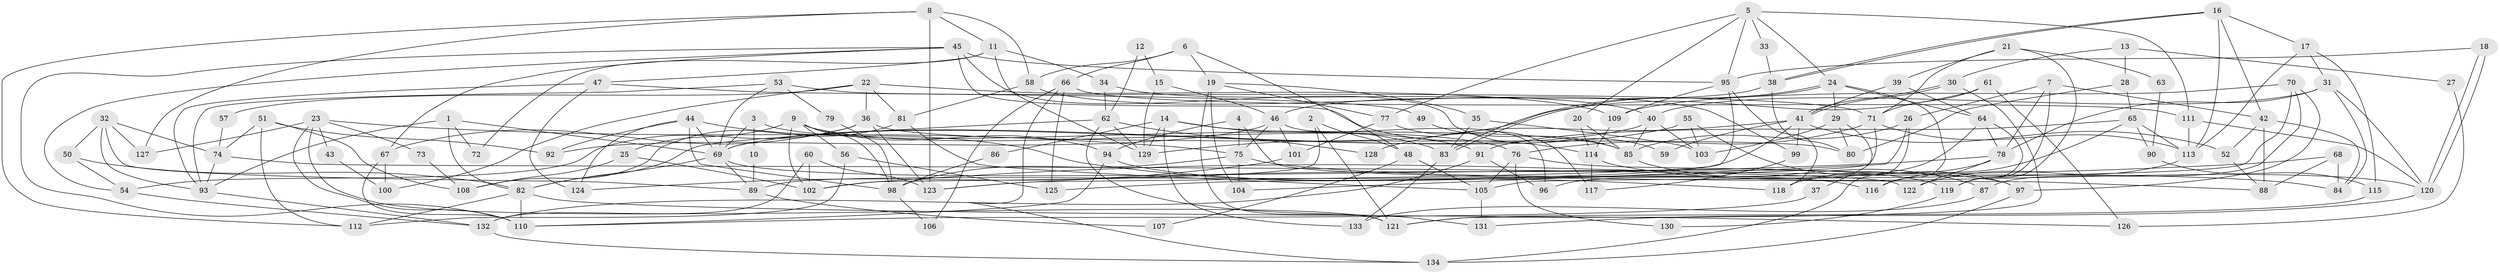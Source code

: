 // Generated by graph-tools (version 1.1) at 2025/11/02/27/25 16:11:20]
// undirected, 134 vertices, 268 edges
graph export_dot {
graph [start="1"]
  node [color=gray90,style=filled];
  1;
  2;
  3;
  4;
  5;
  6;
  7;
  8;
  9;
  10;
  11;
  12;
  13;
  14;
  15;
  16;
  17;
  18;
  19;
  20;
  21;
  22;
  23;
  24;
  25;
  26;
  27;
  28;
  29;
  30;
  31;
  32;
  33;
  34;
  35;
  36;
  37;
  38;
  39;
  40;
  41;
  42;
  43;
  44;
  45;
  46;
  47;
  48;
  49;
  50;
  51;
  52;
  53;
  54;
  55;
  56;
  57;
  58;
  59;
  60;
  61;
  62;
  63;
  64;
  65;
  66;
  67;
  68;
  69;
  70;
  71;
  72;
  73;
  74;
  75;
  76;
  77;
  78;
  79;
  80;
  81;
  82;
  83;
  84;
  85;
  86;
  87;
  88;
  89;
  90;
  91;
  92;
  93;
  94;
  95;
  96;
  97;
  98;
  99;
  100;
  101;
  102;
  103;
  104;
  105;
  106;
  107;
  108;
  109;
  110;
  111;
  112;
  113;
  114;
  115;
  116;
  117;
  118;
  119;
  120;
  121;
  122;
  123;
  124;
  125;
  126;
  127;
  128;
  129;
  130;
  131;
  132;
  133;
  134;
  1 -- 69;
  1 -- 93;
  1 -- 72;
  1 -- 82;
  2 -- 121;
  2 -- 102;
  2 -- 48;
  3 -- 69;
  3 -- 91;
  3 -- 10;
  4 -- 94;
  4 -- 75;
  4 -- 88;
  5 -- 111;
  5 -- 77;
  5 -- 20;
  5 -- 24;
  5 -- 33;
  5 -- 95;
  6 -- 66;
  6 -- 58;
  6 -- 19;
  6 -- 48;
  7 -- 119;
  7 -- 78;
  7 -- 26;
  7 -- 42;
  8 -- 11;
  8 -- 123;
  8 -- 58;
  8 -- 112;
  8 -- 127;
  9 -- 76;
  9 -- 25;
  9 -- 56;
  9 -- 94;
  9 -- 98;
  9 -- 102;
  10 -- 89;
  11 -- 47;
  11 -- 34;
  11 -- 72;
  11 -- 129;
  12 -- 62;
  12 -- 15;
  13 -- 28;
  13 -- 30;
  13 -- 27;
  14 -- 129;
  14 -- 85;
  14 -- 83;
  14 -- 86;
  14 -- 133;
  15 -- 46;
  15 -- 129;
  16 -- 42;
  16 -- 38;
  16 -- 38;
  16 -- 17;
  16 -- 113;
  17 -- 31;
  17 -- 113;
  17 -- 115;
  18 -- 120;
  18 -- 120;
  18 -- 95;
  19 -- 35;
  19 -- 77;
  19 -- 104;
  19 -- 121;
  20 -- 85;
  20 -- 114;
  21 -- 39;
  21 -- 71;
  21 -- 63;
  21 -- 119;
  22 -- 36;
  22 -- 109;
  22 -- 57;
  22 -- 81;
  22 -- 100;
  23 -- 110;
  23 -- 127;
  23 -- 43;
  23 -- 73;
  23 -- 75;
  23 -- 121;
  24 -- 83;
  24 -- 83;
  24 -- 29;
  24 -- 64;
  24 -- 116;
  25 -- 108;
  25 -- 102;
  26 -- 134;
  26 -- 85;
  26 -- 104;
  27 -- 126;
  28 -- 80;
  28 -- 65;
  29 -- 80;
  29 -- 37;
  29 -- 103;
  30 -- 41;
  30 -- 41;
  30 -- 121;
  31 -- 78;
  31 -- 120;
  31 -- 40;
  31 -- 84;
  32 -- 74;
  32 -- 93;
  32 -- 50;
  32 -- 89;
  32 -- 127;
  33 -- 38;
  34 -- 40;
  34 -- 62;
  35 -- 83;
  35 -- 103;
  36 -- 54;
  36 -- 123;
  36 -- 67;
  36 -- 80;
  37 -- 110;
  38 -- 46;
  38 -- 80;
  39 -- 41;
  39 -- 64;
  40 -- 69;
  40 -- 85;
  40 -- 103;
  41 -- 52;
  41 -- 59;
  41 -- 89;
  41 -- 99;
  41 -- 128;
  42 -- 84;
  42 -- 52;
  42 -- 88;
  43 -- 100;
  44 -- 98;
  44 -- 69;
  44 -- 92;
  44 -- 118;
  44 -- 124;
  45 -- 114;
  45 -- 95;
  45 -- 54;
  45 -- 59;
  45 -- 67;
  45 -- 110;
  46 -- 75;
  46 -- 92;
  46 -- 96;
  46 -- 101;
  47 -- 93;
  47 -- 124;
  47 -- 49;
  48 -- 105;
  48 -- 107;
  49 -- 85;
  50 -- 82;
  50 -- 54;
  51 -- 74;
  51 -- 112;
  51 -- 92;
  51 -- 108;
  52 -- 88;
  53 -- 69;
  53 -- 71;
  53 -- 79;
  53 -- 93;
  54 -- 132;
  55 -- 69;
  55 -- 103;
  55 -- 97;
  56 -- 112;
  56 -- 125;
  57 -- 74;
  58 -- 81;
  58 -- 99;
  60 -- 132;
  60 -- 102;
  60 -- 123;
  61 -- 129;
  61 -- 71;
  61 -- 126;
  62 -- 82;
  62 -- 131;
  62 -- 128;
  62 -- 129;
  63 -- 90;
  64 -- 119;
  64 -- 78;
  64 -- 96;
  65 -- 116;
  65 -- 113;
  65 -- 90;
  65 -- 91;
  66 -- 111;
  66 -- 134;
  66 -- 106;
  66 -- 125;
  67 -- 100;
  67 -- 110;
  68 -- 88;
  68 -- 84;
  68 -- 102;
  69 -- 89;
  69 -- 82;
  69 -- 97;
  70 -- 87;
  70 -- 97;
  70 -- 105;
  70 -- 109;
  71 -- 125;
  71 -- 113;
  71 -- 76;
  73 -- 108;
  74 -- 93;
  74 -- 122;
  75 -- 104;
  75 -- 84;
  75 -- 98;
  76 -- 105;
  76 -- 119;
  76 -- 130;
  77 -- 117;
  77 -- 101;
  78 -- 118;
  78 -- 122;
  78 -- 123;
  79 -- 98;
  81 -- 105;
  81 -- 108;
  82 -- 110;
  82 -- 112;
  82 -- 126;
  83 -- 133;
  85 -- 87;
  86 -- 98;
  87 -- 133;
  89 -- 107;
  90 -- 115;
  91 -- 96;
  91 -- 132;
  93 -- 132;
  94 -- 110;
  94 -- 116;
  95 -- 123;
  95 -- 109;
  95 -- 118;
  97 -- 134;
  98 -- 106;
  99 -- 117;
  101 -- 124;
  105 -- 131;
  109 -- 114;
  111 -- 120;
  111 -- 113;
  113 -- 122;
  114 -- 117;
  114 -- 120;
  115 -- 121;
  119 -- 130;
  120 -- 131;
  132 -- 134;
}
